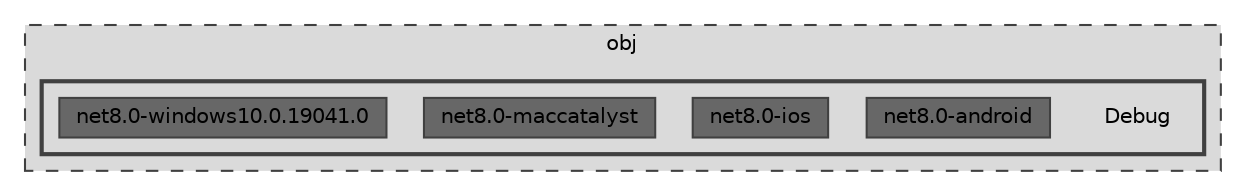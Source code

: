 digraph "obj/Debug"
{
 // LATEX_PDF_SIZE
  bgcolor="transparent";
  edge [fontname=Helvetica,fontsize=10,labelfontname=Helvetica,labelfontsize=10];
  node [fontname=Helvetica,fontsize=10,shape=box,height=0.2,width=0.4];
  compound=true
  subgraph clusterdir_43724e81dd40e09f32417973865cdd64 {
    graph [ bgcolor="#dadada", pencolor="grey25", label="obj", fontname=Helvetica,fontsize=10 style="filled,dashed", URL="dir_43724e81dd40e09f32417973865cdd64.html",tooltip=""]
  subgraph clusterdir_a71c3b2ad23b9ff58220dd012d201987 {
    graph [ bgcolor="#dadada", pencolor="grey25", label="", fontname=Helvetica,fontsize=10 style="filled,bold", URL="dir_a71c3b2ad23b9ff58220dd012d201987.html",tooltip=""]
    dir_a71c3b2ad23b9ff58220dd012d201987 [shape=plaintext, label="Debug"];
  dir_22cef7f5bf3416dbcfd566c3ad61f21f [label="net8.0-android", fillcolor="#676767", color="grey25", style="filled", URL="dir_22cef7f5bf3416dbcfd566c3ad61f21f.html",tooltip=""];
  dir_60f5d410b2eff155e40e51240adde7bb [label="net8.0-ios", fillcolor="#676767", color="grey25", style="filled", URL="dir_60f5d410b2eff155e40e51240adde7bb.html",tooltip=""];
  dir_bbf9e3e06613177d6ca253c12217fefb [label="net8.0-maccatalyst", fillcolor="#676767", color="grey25", style="filled", URL="dir_bbf9e3e06613177d6ca253c12217fefb.html",tooltip=""];
  dir_a904dc5a61f55373adae1e03a946cc49 [label="net8.0-windows10.0.19041.0", fillcolor="#676767", color="grey25", style="filled", URL="dir_a904dc5a61f55373adae1e03a946cc49.html",tooltip=""];
  }
  }
}
